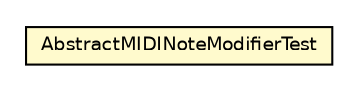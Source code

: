 #!/usr/local/bin/dot
#
# Class diagram 
# Generated by UMLGraph version R5_6-24-gf6e263 (http://www.umlgraph.org/)
#

digraph G {
	edge [fontname="Helvetica",fontsize=10,labelfontname="Helvetica",labelfontsize=10];
	node [fontname="Helvetica",fontsize=10,shape=plaintext];
	nodesep=0.25;
	ranksep=0.5;
	// com.rockhoppertech.music.modifiers.AbstractMIDINoteModifierTest
	c380 [label=<<table title="com.rockhoppertech.music.modifiers.AbstractMIDINoteModifierTest" border="0" cellborder="1" cellspacing="0" cellpadding="2" port="p" bgcolor="lemonChiffon" href="./AbstractMIDINoteModifierTest.html">
		<tr><td><table border="0" cellspacing="0" cellpadding="1">
<tr><td align="center" balign="center"> AbstractMIDINoteModifierTest </td></tr>
		</table></td></tr>
		</table>>, URL="./AbstractMIDINoteModifierTest.html", fontname="Helvetica", fontcolor="black", fontsize=9.0];
}

